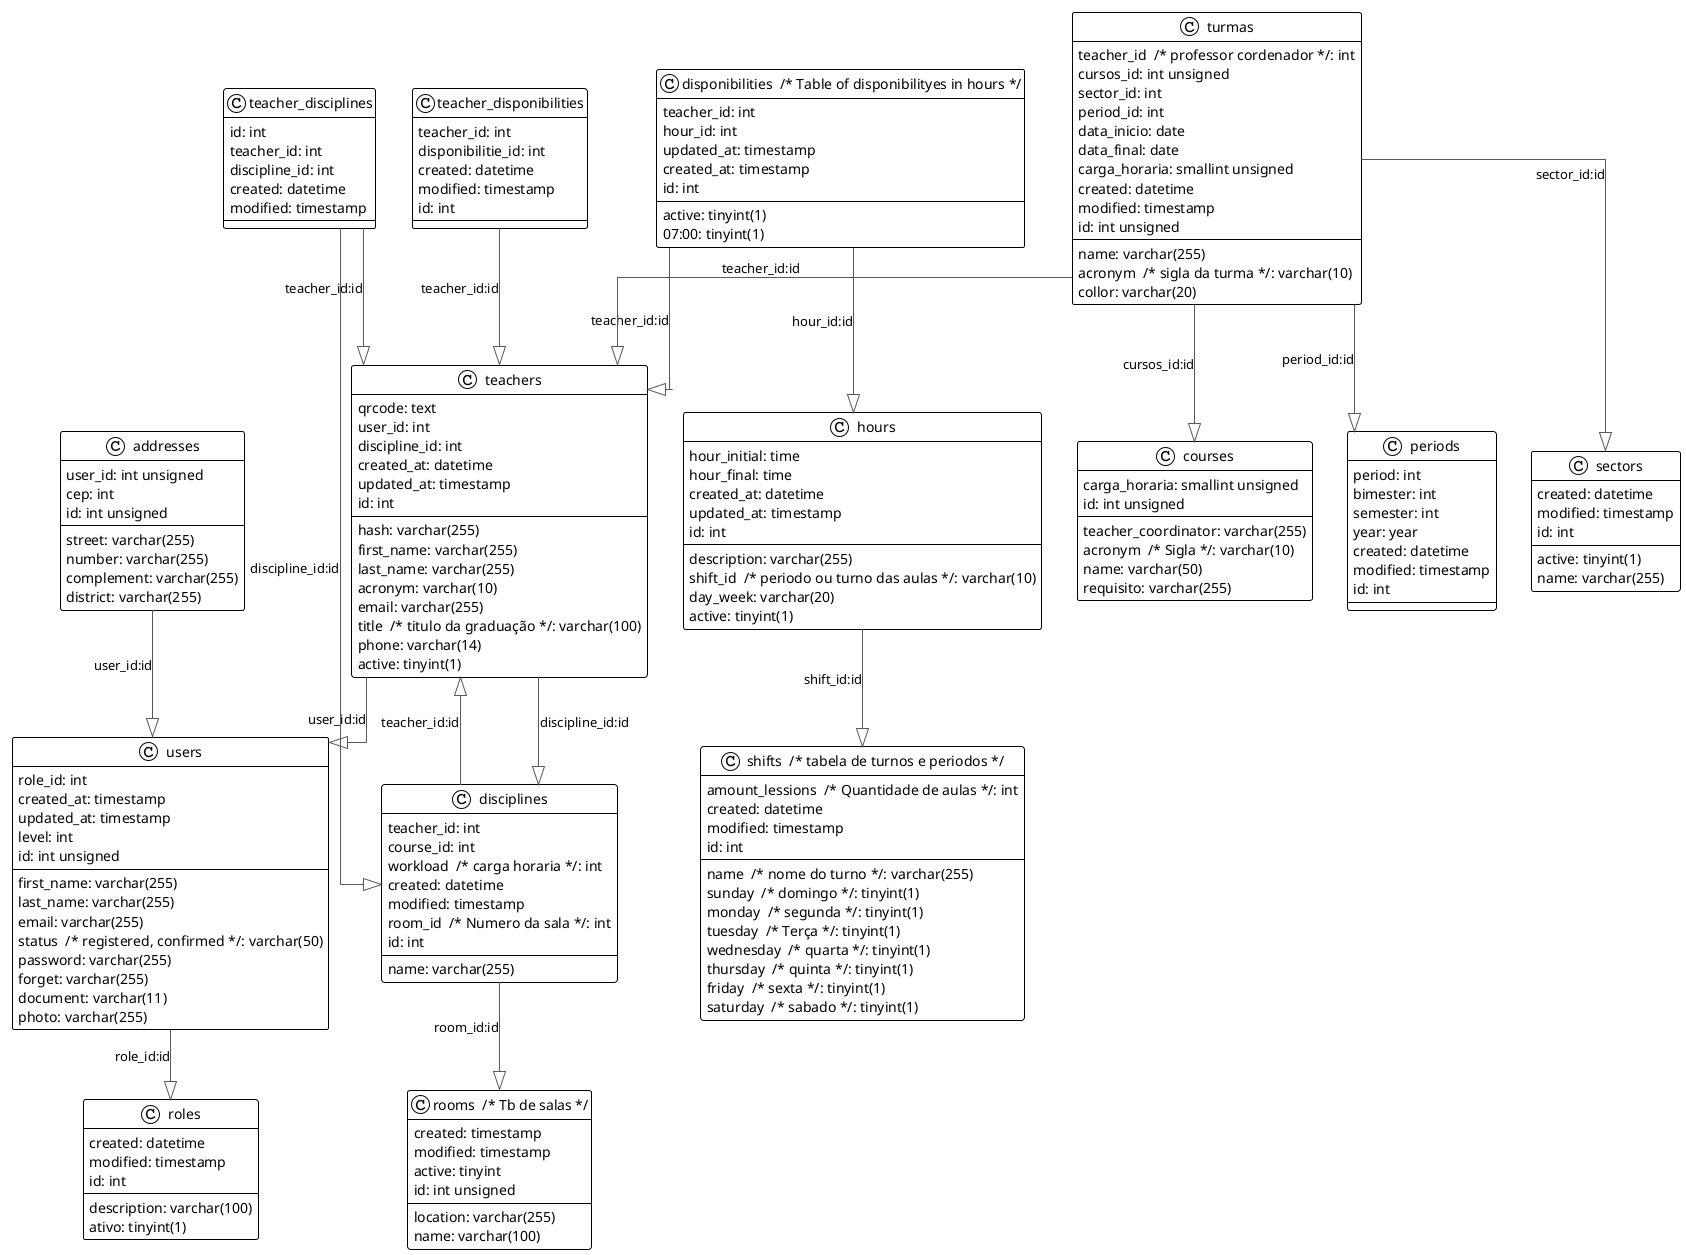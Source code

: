 @startuml

!theme plain
top to bottom direction
skinparam linetype ortho

class addresses {
   user_id: int unsigned
   cep: int
   street: varchar(255)
   number: varchar(255)
   complement: varchar(255)
   district: varchar(255)
   id: int unsigned
}
class courses {
   teacher_coordinator: varchar(255)
   acronym  /* Sigla */: varchar(10)
   name: varchar(50)
   requisito: varchar(255)
   carga_horaria: smallint unsigned
   id: int unsigned
}
class disciplines {
   name: varchar(255)
   teacher_id: int
   course_id: int
   workload  /* carga horaria */: int
   created: datetime
   modified: timestamp
   room_id  /* Numero da sala */: int
   id: int
}
class node2 as "disponibilities  /* Table of disponibilityes in hours */" {
   active: tinyint(1)
   teacher_id: int
   hour_id: int
   updated_at: timestamp
   created_at: timestamp
   07:00: tinyint(1)
   id: int
}
class hours {
   description: varchar(255)
   shift_id  /* periodo ou turno das aulas */: varchar(10)
   hour_initial: time
   hour_final: time
   day_week: varchar(20)
   active: tinyint(1)
   created_at: datetime
   updated_at: timestamp
   id: int
}
class periods {
   period: int
   bimester: int
   semester: int
   year: year
   created: datetime
   modified: timestamp
   id: int
}
class roles {
   description: varchar(100)
   ativo: tinyint(1)
   created: datetime
   modified: timestamp
   id: int
}
class node6 as "rooms  /* Tb de salas */" {
   location: varchar(255)
   name: varchar(100)
   created: timestamp
   modified: timestamp
   active: tinyint
   id: int unsigned
}
class sectors {
   active: tinyint(1)
   name: varchar(255)
   created: datetime
   modified: timestamp
   id: int
}
class node8 as "shifts  /* tabela de turnos e periodos */" {
   name  /* nome do turno */: varchar(255)
   sunday  /* domingo */: tinyint(1)
   monday  /* segunda */: tinyint(1)
   tuesday  /* Terça */: tinyint(1)
   wednesday  /* quarta */: tinyint(1)
   thursday  /* quinta */: tinyint(1)
   friday  /* sexta */: tinyint(1)
   saturday  /* sabado */: tinyint(1)
   amount_lessions  /* Quantidade de aulas */: int
   created: datetime
   modified: timestamp
   id: int
}
class teacher_disciplines {
   id: int
   teacher_id: int
   discipline_id: int
   created: datetime
   modified: timestamp
}
class teacher_disponibilities {
   teacher_id: int
   disponibilitie_id: int
   created: datetime
   modified: timestamp
   id: int
}
class teachers {
   qrcode: text
   hash: varchar(255)
   first_name: varchar(255)
   last_name: varchar(255)
   acronym: varchar(10)
   user_id: int
   discipline_id: int
   email: varchar(255)
   title  /* titulo da graduação */: varchar(100)
   phone: varchar(14)
   active: tinyint(1)
   created_at: datetime
   updated_at: timestamp
   id: int
}
class turmas {
   teacher_id  /* professor cordenador */: int
   cursos_id: int unsigned
   sector_id: int
   period_id: int
   data_inicio: date
   data_final: date
   carga_horaria: smallint unsigned
   name: varchar(255)
   acronym  /* sigla da turma */: varchar(10)
   collor: varchar(20)
   created: datetime
   modified: timestamp
   id: int unsigned
}
class users {
   first_name: varchar(255)
   last_name: varchar(255)
   email: varchar(255)
   role_id: int
   status  /* registered, confirmed */: varchar(50)
   password: varchar(255)
   forget: varchar(255)
   document: varchar(11)
   photo: varchar(255)
   created_at: timestamp
   updated_at: timestamp
   level: int
   id: int unsigned
}

addresses                -[#595959,plain]-^  users                   : "user_id:id"
disciplines              -[#595959,plain]-^  node6                   : "room_id:id"
disciplines              -[#595959,plain]-^  teachers                : "teacher_id:id"
node2                    -[#595959,plain]-^  hours                   : "hour_id:id"
node2                    -[#595959,plain]-^  teachers                : "teacher_id:id"
hours                    -[#595959,plain]-^  node8                   : "shift_id:id"
teacher_disciplines      -[#595959,plain]-^  disciplines             : "discipline_id:id"
teacher_disciplines      -[#595959,plain]-^  teachers                : "teacher_id:id"
teacher_disponibilities  -[#595959,plain]-^  teachers                : "teacher_id:id"
teachers                 -[#595959,plain]-^  disciplines             : "discipline_id:id"
teachers                 -[#595959,plain]-^  users                   : "user_id:id"
turmas                   -[#595959,plain]-^  courses                 : "cursos_id:id"
turmas                   -[#595959,plain]-^  periods                 : "period_id:id"
turmas                   -[#595959,plain]-^  sectors                 : "sector_id:id"
turmas                   -[#595959,plain]-^  teachers                : "teacher_id:id"
users                    -[#595959,plain]-^  roles                   : "role_id:id"
@enduml
